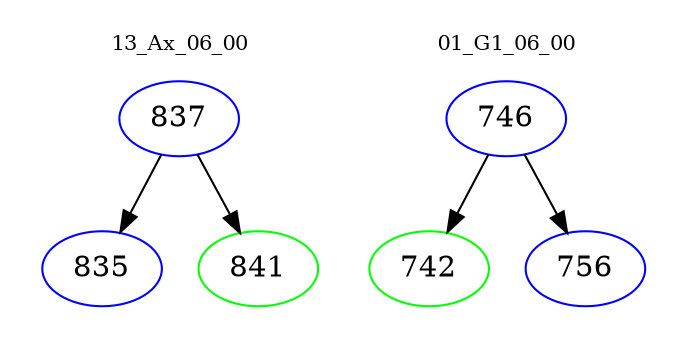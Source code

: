 digraph{
subgraph cluster_0 {
color = white
label = "13_Ax_06_00";
fontsize=10;
T0_837 [label="837", color="blue"]
T0_837 -> T0_835 [color="black"]
T0_835 [label="835", color="blue"]
T0_837 -> T0_841 [color="black"]
T0_841 [label="841", color="green"]
}
subgraph cluster_1 {
color = white
label = "01_G1_06_00";
fontsize=10;
T1_746 [label="746", color="blue"]
T1_746 -> T1_742 [color="black"]
T1_742 [label="742", color="green"]
T1_746 -> T1_756 [color="black"]
T1_756 [label="756", color="blue"]
}
}
